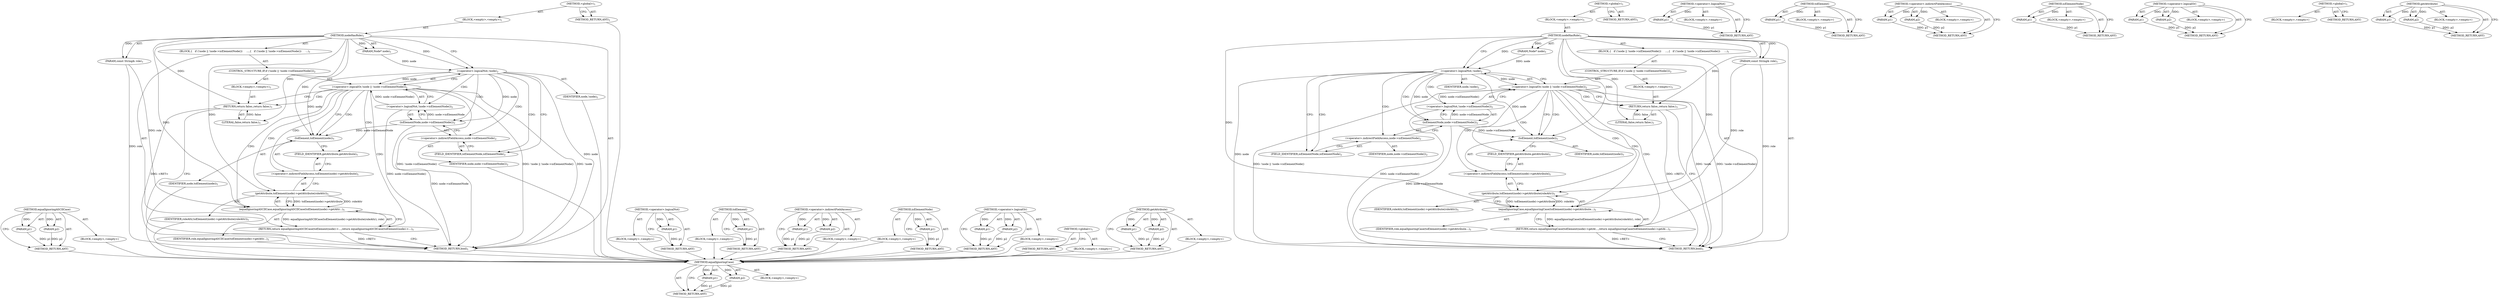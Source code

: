 digraph "getAttribute" {
vulnerable_72 [label=<(METHOD,equalIgnoringCase)>];
vulnerable_73 [label=<(PARAM,p1)>];
vulnerable_74 [label=<(PARAM,p2)>];
vulnerable_75 [label=<(BLOCK,&lt;empty&gt;,&lt;empty&gt;)>];
vulnerable_76 [label=<(METHOD_RETURN,ANY)>];
vulnerable_6 [label=<(METHOD,&lt;global&gt;)<SUB>1</SUB>>];
vulnerable_7 [label=<(BLOCK,&lt;empty&gt;,&lt;empty&gt;)<SUB>1</SUB>>];
vulnerable_8 [label=<(METHOD,nodeHasRole)<SUB>1</SUB>>];
vulnerable_9 [label=<(PARAM,Node* node)<SUB>1</SUB>>];
vulnerable_10 [label=<(PARAM,const String&amp; role)<SUB>1</SUB>>];
vulnerable_11 [label=<(BLOCK,{
   if (!node || !node-&gt;isElementNode())
     ...,{
   if (!node || !node-&gt;isElementNode())
     ...)<SUB>1</SUB>>];
vulnerable_12 [label=<(CONTROL_STRUCTURE,IF,if (!node || !node-&gt;isElementNode()))<SUB>2</SUB>>];
vulnerable_13 [label=<(&lt;operator&gt;.logicalOr,!node || !node-&gt;isElementNode())<SUB>2</SUB>>];
vulnerable_14 [label=<(&lt;operator&gt;.logicalNot,!node)<SUB>2</SUB>>];
vulnerable_15 [label=<(IDENTIFIER,node,!node)<SUB>2</SUB>>];
vulnerable_16 [label=<(&lt;operator&gt;.logicalNot,!node-&gt;isElementNode())<SUB>2</SUB>>];
vulnerable_17 [label=<(isElementNode,node-&gt;isElementNode())<SUB>2</SUB>>];
vulnerable_18 [label=<(&lt;operator&gt;.indirectFieldAccess,node-&gt;isElementNode)<SUB>2</SUB>>];
vulnerable_19 [label=<(IDENTIFIER,node,node-&gt;isElementNode())<SUB>2</SUB>>];
vulnerable_20 [label=<(FIELD_IDENTIFIER,isElementNode,isElementNode)<SUB>2</SUB>>];
vulnerable_21 [label=<(BLOCK,&lt;empty&gt;,&lt;empty&gt;)<SUB>3</SUB>>];
vulnerable_22 [label=<(RETURN,return false;,return false;)<SUB>3</SUB>>];
vulnerable_23 [label=<(LITERAL,false,return false;)<SUB>3</SUB>>];
vulnerable_24 [label=<(RETURN,return equalIgnoringCase(toElement(node)-&gt;getAt...,return equalIgnoringCase(toElement(node)-&gt;getAt...)<SUB>5</SUB>>];
vulnerable_25 [label=<(equalIgnoringCase,equalIgnoringCase(toElement(node)-&gt;getAttribute...)<SUB>5</SUB>>];
vulnerable_26 [label=<(getAttribute,toElement(node)-&gt;getAttribute(roleAttr))<SUB>5</SUB>>];
vulnerable_27 [label=<(&lt;operator&gt;.indirectFieldAccess,toElement(node)-&gt;getAttribute)<SUB>5</SUB>>];
vulnerable_28 [label=<(toElement,toElement(node))<SUB>5</SUB>>];
vulnerable_29 [label=<(IDENTIFIER,node,toElement(node))<SUB>5</SUB>>];
vulnerable_30 [label=<(FIELD_IDENTIFIER,getAttribute,getAttribute)<SUB>5</SUB>>];
vulnerable_31 [label=<(IDENTIFIER,roleAttr,toElement(node)-&gt;getAttribute(roleAttr))<SUB>5</SUB>>];
vulnerable_32 [label=<(IDENTIFIER,role,equalIgnoringCase(toElement(node)-&gt;getAttribute...)<SUB>5</SUB>>];
vulnerable_33 [label=<(METHOD_RETURN,bool)<SUB>1</SUB>>];
vulnerable_35 [label=<(METHOD_RETURN,ANY)<SUB>1</SUB>>];
vulnerable_59 [label=<(METHOD,&lt;operator&gt;.logicalNot)>];
vulnerable_60 [label=<(PARAM,p1)>];
vulnerable_61 [label=<(BLOCK,&lt;empty&gt;,&lt;empty&gt;)>];
vulnerable_62 [label=<(METHOD_RETURN,ANY)>];
vulnerable_82 [label=<(METHOD,toElement)>];
vulnerable_83 [label=<(PARAM,p1)>];
vulnerable_84 [label=<(BLOCK,&lt;empty&gt;,&lt;empty&gt;)>];
vulnerable_85 [label=<(METHOD_RETURN,ANY)>];
vulnerable_67 [label=<(METHOD,&lt;operator&gt;.indirectFieldAccess)>];
vulnerable_68 [label=<(PARAM,p1)>];
vulnerable_69 [label=<(PARAM,p2)>];
vulnerable_70 [label=<(BLOCK,&lt;empty&gt;,&lt;empty&gt;)>];
vulnerable_71 [label=<(METHOD_RETURN,ANY)>];
vulnerable_63 [label=<(METHOD,isElementNode)>];
vulnerable_64 [label=<(PARAM,p1)>];
vulnerable_65 [label=<(BLOCK,&lt;empty&gt;,&lt;empty&gt;)>];
vulnerable_66 [label=<(METHOD_RETURN,ANY)>];
vulnerable_54 [label=<(METHOD,&lt;operator&gt;.logicalOr)>];
vulnerable_55 [label=<(PARAM,p1)>];
vulnerable_56 [label=<(PARAM,p2)>];
vulnerable_57 [label=<(BLOCK,&lt;empty&gt;,&lt;empty&gt;)>];
vulnerable_58 [label=<(METHOD_RETURN,ANY)>];
vulnerable_48 [label=<(METHOD,&lt;global&gt;)<SUB>1</SUB>>];
vulnerable_49 [label=<(BLOCK,&lt;empty&gt;,&lt;empty&gt;)>];
vulnerable_50 [label=<(METHOD_RETURN,ANY)>];
vulnerable_77 [label=<(METHOD,getAttribute)>];
vulnerable_78 [label=<(PARAM,p1)>];
vulnerable_79 [label=<(PARAM,p2)>];
vulnerable_80 [label=<(BLOCK,&lt;empty&gt;,&lt;empty&gt;)>];
vulnerable_81 [label=<(METHOD_RETURN,ANY)>];
fixed_72 [label=<(METHOD,equalIgnoringASCIICase)>];
fixed_73 [label=<(PARAM,p1)>];
fixed_74 [label=<(PARAM,p2)>];
fixed_75 [label=<(BLOCK,&lt;empty&gt;,&lt;empty&gt;)>];
fixed_76 [label=<(METHOD_RETURN,ANY)>];
fixed_6 [label=<(METHOD,&lt;global&gt;)<SUB>1</SUB>>];
fixed_7 [label=<(BLOCK,&lt;empty&gt;,&lt;empty&gt;)<SUB>1</SUB>>];
fixed_8 [label=<(METHOD,nodeHasRole)<SUB>1</SUB>>];
fixed_9 [label=<(PARAM,Node* node)<SUB>1</SUB>>];
fixed_10 [label=<(PARAM,const String&amp; role)<SUB>1</SUB>>];
fixed_11 [label=<(BLOCK,{
   if (!node || !node-&gt;isElementNode())
     ...,{
   if (!node || !node-&gt;isElementNode())
     ...)<SUB>1</SUB>>];
fixed_12 [label=<(CONTROL_STRUCTURE,IF,if (!node || !node-&gt;isElementNode()))<SUB>2</SUB>>];
fixed_13 [label=<(&lt;operator&gt;.logicalOr,!node || !node-&gt;isElementNode())<SUB>2</SUB>>];
fixed_14 [label=<(&lt;operator&gt;.logicalNot,!node)<SUB>2</SUB>>];
fixed_15 [label=<(IDENTIFIER,node,!node)<SUB>2</SUB>>];
fixed_16 [label=<(&lt;operator&gt;.logicalNot,!node-&gt;isElementNode())<SUB>2</SUB>>];
fixed_17 [label=<(isElementNode,node-&gt;isElementNode())<SUB>2</SUB>>];
fixed_18 [label=<(&lt;operator&gt;.indirectFieldAccess,node-&gt;isElementNode)<SUB>2</SUB>>];
fixed_19 [label=<(IDENTIFIER,node,node-&gt;isElementNode())<SUB>2</SUB>>];
fixed_20 [label=<(FIELD_IDENTIFIER,isElementNode,isElementNode)<SUB>2</SUB>>];
fixed_21 [label=<(BLOCK,&lt;empty&gt;,&lt;empty&gt;)<SUB>3</SUB>>];
fixed_22 [label=<(RETURN,return false;,return false;)<SUB>3</SUB>>];
fixed_23 [label=<(LITERAL,false,return false;)<SUB>3</SUB>>];
fixed_24 [label=<(RETURN,return equalIgnoringASCIICase(toElement(node)-&gt;...,return equalIgnoringASCIICase(toElement(node)-&gt;...)<SUB>5</SUB>>];
fixed_25 [label=<(equalIgnoringASCIICase,equalIgnoringASCIICase(toElement(node)-&gt;getAttr...)<SUB>5</SUB>>];
fixed_26 [label=<(getAttribute,toElement(node)-&gt;getAttribute(roleAttr))<SUB>5</SUB>>];
fixed_27 [label=<(&lt;operator&gt;.indirectFieldAccess,toElement(node)-&gt;getAttribute)<SUB>5</SUB>>];
fixed_28 [label=<(toElement,toElement(node))<SUB>5</SUB>>];
fixed_29 [label=<(IDENTIFIER,node,toElement(node))<SUB>5</SUB>>];
fixed_30 [label=<(FIELD_IDENTIFIER,getAttribute,getAttribute)<SUB>5</SUB>>];
fixed_31 [label=<(IDENTIFIER,roleAttr,toElement(node)-&gt;getAttribute(roleAttr))<SUB>5</SUB>>];
fixed_32 [label=<(IDENTIFIER,role,equalIgnoringASCIICase(toElement(node)-&gt;getAttr...)<SUB>5</SUB>>];
fixed_33 [label=<(METHOD_RETURN,bool)<SUB>1</SUB>>];
fixed_35 [label=<(METHOD_RETURN,ANY)<SUB>1</SUB>>];
fixed_59 [label=<(METHOD,&lt;operator&gt;.logicalNot)>];
fixed_60 [label=<(PARAM,p1)>];
fixed_61 [label=<(BLOCK,&lt;empty&gt;,&lt;empty&gt;)>];
fixed_62 [label=<(METHOD_RETURN,ANY)>];
fixed_82 [label=<(METHOD,toElement)>];
fixed_83 [label=<(PARAM,p1)>];
fixed_84 [label=<(BLOCK,&lt;empty&gt;,&lt;empty&gt;)>];
fixed_85 [label=<(METHOD_RETURN,ANY)>];
fixed_67 [label=<(METHOD,&lt;operator&gt;.indirectFieldAccess)>];
fixed_68 [label=<(PARAM,p1)>];
fixed_69 [label=<(PARAM,p2)>];
fixed_70 [label=<(BLOCK,&lt;empty&gt;,&lt;empty&gt;)>];
fixed_71 [label=<(METHOD_RETURN,ANY)>];
fixed_63 [label=<(METHOD,isElementNode)>];
fixed_64 [label=<(PARAM,p1)>];
fixed_65 [label=<(BLOCK,&lt;empty&gt;,&lt;empty&gt;)>];
fixed_66 [label=<(METHOD_RETURN,ANY)>];
fixed_54 [label=<(METHOD,&lt;operator&gt;.logicalOr)>];
fixed_55 [label=<(PARAM,p1)>];
fixed_56 [label=<(PARAM,p2)>];
fixed_57 [label=<(BLOCK,&lt;empty&gt;,&lt;empty&gt;)>];
fixed_58 [label=<(METHOD_RETURN,ANY)>];
fixed_48 [label=<(METHOD,&lt;global&gt;)<SUB>1</SUB>>];
fixed_49 [label=<(BLOCK,&lt;empty&gt;,&lt;empty&gt;)>];
fixed_50 [label=<(METHOD_RETURN,ANY)>];
fixed_77 [label=<(METHOD,getAttribute)>];
fixed_78 [label=<(PARAM,p1)>];
fixed_79 [label=<(PARAM,p2)>];
fixed_80 [label=<(BLOCK,&lt;empty&gt;,&lt;empty&gt;)>];
fixed_81 [label=<(METHOD_RETURN,ANY)>];
vulnerable_72 -> vulnerable_73  [key=0, label="AST: "];
vulnerable_72 -> vulnerable_73  [key=1, label="DDG: "];
vulnerable_72 -> vulnerable_75  [key=0, label="AST: "];
vulnerable_72 -> vulnerable_74  [key=0, label="AST: "];
vulnerable_72 -> vulnerable_74  [key=1, label="DDG: "];
vulnerable_72 -> vulnerable_76  [key=0, label="AST: "];
vulnerable_72 -> vulnerable_76  [key=1, label="CFG: "];
vulnerable_73 -> vulnerable_76  [key=0, label="DDG: p1"];
vulnerable_74 -> vulnerable_76  [key=0, label="DDG: p2"];
vulnerable_6 -> vulnerable_7  [key=0, label="AST: "];
vulnerable_6 -> vulnerable_35  [key=0, label="AST: "];
vulnerable_6 -> vulnerable_35  [key=1, label="CFG: "];
vulnerable_7 -> vulnerable_8  [key=0, label="AST: "];
vulnerable_8 -> vulnerable_9  [key=0, label="AST: "];
vulnerable_8 -> vulnerable_9  [key=1, label="DDG: "];
vulnerable_8 -> vulnerable_10  [key=0, label="AST: "];
vulnerable_8 -> vulnerable_10  [key=1, label="DDG: "];
vulnerable_8 -> vulnerable_11  [key=0, label="AST: "];
vulnerable_8 -> vulnerable_33  [key=0, label="AST: "];
vulnerable_8 -> vulnerable_14  [key=0, label="CFG: "];
vulnerable_8 -> vulnerable_14  [key=1, label="DDG: "];
vulnerable_8 -> vulnerable_22  [key=0, label="DDG: "];
vulnerable_8 -> vulnerable_25  [key=0, label="DDG: "];
vulnerable_8 -> vulnerable_23  [key=0, label="DDG: "];
vulnerable_8 -> vulnerable_26  [key=0, label="DDG: "];
vulnerable_8 -> vulnerable_28  [key=0, label="DDG: "];
vulnerable_9 -> vulnerable_14  [key=0, label="DDG: node"];
vulnerable_10 -> vulnerable_33  [key=0, label="DDG: role"];
vulnerable_10 -> vulnerable_25  [key=0, label="DDG: role"];
vulnerable_11 -> vulnerable_12  [key=0, label="AST: "];
vulnerable_11 -> vulnerable_24  [key=0, label="AST: "];
vulnerable_12 -> vulnerable_13  [key=0, label="AST: "];
vulnerable_12 -> vulnerable_21  [key=0, label="AST: "];
vulnerable_13 -> vulnerable_14  [key=0, label="AST: "];
vulnerable_13 -> vulnerable_16  [key=0, label="AST: "];
vulnerable_13 -> vulnerable_22  [key=0, label="CFG: "];
vulnerable_13 -> vulnerable_22  [key=1, label="CDG: "];
vulnerable_13 -> vulnerable_28  [key=0, label="CFG: "];
vulnerable_13 -> vulnerable_28  [key=1, label="CDG: "];
vulnerable_13 -> vulnerable_33  [key=0, label="DDG: !node"];
vulnerable_13 -> vulnerable_33  [key=1, label="DDG: !node-&gt;isElementNode()"];
vulnerable_13 -> vulnerable_33  [key=2, label="DDG: !node || !node-&gt;isElementNode()"];
vulnerable_13 -> vulnerable_24  [key=0, label="CDG: "];
vulnerable_13 -> vulnerable_30  [key=0, label="CDG: "];
vulnerable_13 -> vulnerable_26  [key=0, label="CDG: "];
vulnerable_13 -> vulnerable_25  [key=0, label="CDG: "];
vulnerable_13 -> vulnerable_27  [key=0, label="CDG: "];
vulnerable_14 -> vulnerable_15  [key=0, label="AST: "];
vulnerable_14 -> vulnerable_13  [key=0, label="CFG: "];
vulnerable_14 -> vulnerable_13  [key=1, label="DDG: node"];
vulnerable_14 -> vulnerable_20  [key=0, label="CFG: "];
vulnerable_14 -> vulnerable_20  [key=1, label="CDG: "];
vulnerable_14 -> vulnerable_33  [key=0, label="DDG: node"];
vulnerable_14 -> vulnerable_17  [key=0, label="DDG: node"];
vulnerable_14 -> vulnerable_17  [key=1, label="CDG: "];
vulnerable_14 -> vulnerable_28  [key=0, label="DDG: node"];
vulnerable_14 -> vulnerable_16  [key=0, label="CDG: "];
vulnerable_14 -> vulnerable_18  [key=0, label="CDG: "];
vulnerable_16 -> vulnerable_17  [key=0, label="AST: "];
vulnerable_16 -> vulnerable_13  [key=0, label="CFG: "];
vulnerable_16 -> vulnerable_13  [key=1, label="DDG: node-&gt;isElementNode()"];
vulnerable_16 -> vulnerable_33  [key=0, label="DDG: node-&gt;isElementNode()"];
vulnerable_17 -> vulnerable_18  [key=0, label="AST: "];
vulnerable_17 -> vulnerable_16  [key=0, label="CFG: "];
vulnerable_17 -> vulnerable_16  [key=1, label="DDG: node-&gt;isElementNode"];
vulnerable_17 -> vulnerable_33  [key=0, label="DDG: node-&gt;isElementNode"];
vulnerable_17 -> vulnerable_28  [key=0, label="DDG: node-&gt;isElementNode"];
vulnerable_18 -> vulnerable_19  [key=0, label="AST: "];
vulnerable_18 -> vulnerable_20  [key=0, label="AST: "];
vulnerable_18 -> vulnerable_17  [key=0, label="CFG: "];
vulnerable_20 -> vulnerable_18  [key=0, label="CFG: "];
vulnerable_21 -> vulnerable_22  [key=0, label="AST: "];
vulnerable_22 -> vulnerable_23  [key=0, label="AST: "];
vulnerable_22 -> vulnerable_33  [key=0, label="CFG: "];
vulnerable_22 -> vulnerable_33  [key=1, label="DDG: &lt;RET&gt;"];
vulnerable_23 -> vulnerable_22  [key=0, label="DDG: false"];
vulnerable_24 -> vulnerable_25  [key=0, label="AST: "];
vulnerable_24 -> vulnerable_33  [key=0, label="CFG: "];
vulnerable_24 -> vulnerable_33  [key=1, label="DDG: &lt;RET&gt;"];
vulnerable_25 -> vulnerable_26  [key=0, label="AST: "];
vulnerable_25 -> vulnerable_32  [key=0, label="AST: "];
vulnerable_25 -> vulnerable_24  [key=0, label="CFG: "];
vulnerable_25 -> vulnerable_24  [key=1, label="DDG: equalIgnoringCase(toElement(node)-&gt;getAttribute(roleAttr), role)"];
vulnerable_26 -> vulnerable_27  [key=0, label="AST: "];
vulnerable_26 -> vulnerable_31  [key=0, label="AST: "];
vulnerable_26 -> vulnerable_25  [key=0, label="CFG: "];
vulnerable_26 -> vulnerable_25  [key=1, label="DDG: toElement(node)-&gt;getAttribute"];
vulnerable_26 -> vulnerable_25  [key=2, label="DDG: roleAttr"];
vulnerable_27 -> vulnerable_28  [key=0, label="AST: "];
vulnerable_27 -> vulnerable_30  [key=0, label="AST: "];
vulnerable_27 -> vulnerable_26  [key=0, label="CFG: "];
vulnerable_28 -> vulnerable_29  [key=0, label="AST: "];
vulnerable_28 -> vulnerable_30  [key=0, label="CFG: "];
vulnerable_30 -> vulnerable_27  [key=0, label="CFG: "];
vulnerable_59 -> vulnerable_60  [key=0, label="AST: "];
vulnerable_59 -> vulnerable_60  [key=1, label="DDG: "];
vulnerable_59 -> vulnerable_61  [key=0, label="AST: "];
vulnerable_59 -> vulnerable_62  [key=0, label="AST: "];
vulnerable_59 -> vulnerable_62  [key=1, label="CFG: "];
vulnerable_60 -> vulnerable_62  [key=0, label="DDG: p1"];
vulnerable_82 -> vulnerable_83  [key=0, label="AST: "];
vulnerable_82 -> vulnerable_83  [key=1, label="DDG: "];
vulnerable_82 -> vulnerable_84  [key=0, label="AST: "];
vulnerable_82 -> vulnerable_85  [key=0, label="AST: "];
vulnerable_82 -> vulnerable_85  [key=1, label="CFG: "];
vulnerable_83 -> vulnerable_85  [key=0, label="DDG: p1"];
vulnerable_67 -> vulnerable_68  [key=0, label="AST: "];
vulnerable_67 -> vulnerable_68  [key=1, label="DDG: "];
vulnerable_67 -> vulnerable_70  [key=0, label="AST: "];
vulnerable_67 -> vulnerable_69  [key=0, label="AST: "];
vulnerable_67 -> vulnerable_69  [key=1, label="DDG: "];
vulnerable_67 -> vulnerable_71  [key=0, label="AST: "];
vulnerable_67 -> vulnerable_71  [key=1, label="CFG: "];
vulnerable_68 -> vulnerable_71  [key=0, label="DDG: p1"];
vulnerable_69 -> vulnerable_71  [key=0, label="DDG: p2"];
vulnerable_63 -> vulnerable_64  [key=0, label="AST: "];
vulnerable_63 -> vulnerable_64  [key=1, label="DDG: "];
vulnerable_63 -> vulnerable_65  [key=0, label="AST: "];
vulnerable_63 -> vulnerable_66  [key=0, label="AST: "];
vulnerable_63 -> vulnerable_66  [key=1, label="CFG: "];
vulnerable_64 -> vulnerable_66  [key=0, label="DDG: p1"];
vulnerable_54 -> vulnerable_55  [key=0, label="AST: "];
vulnerable_54 -> vulnerable_55  [key=1, label="DDG: "];
vulnerable_54 -> vulnerable_57  [key=0, label="AST: "];
vulnerable_54 -> vulnerable_56  [key=0, label="AST: "];
vulnerable_54 -> vulnerable_56  [key=1, label="DDG: "];
vulnerable_54 -> vulnerable_58  [key=0, label="AST: "];
vulnerable_54 -> vulnerable_58  [key=1, label="CFG: "];
vulnerable_55 -> vulnerable_58  [key=0, label="DDG: p1"];
vulnerable_56 -> vulnerable_58  [key=0, label="DDG: p2"];
vulnerable_48 -> vulnerable_49  [key=0, label="AST: "];
vulnerable_48 -> vulnerable_50  [key=0, label="AST: "];
vulnerable_48 -> vulnerable_50  [key=1, label="CFG: "];
vulnerable_77 -> vulnerable_78  [key=0, label="AST: "];
vulnerable_77 -> vulnerable_78  [key=1, label="DDG: "];
vulnerable_77 -> vulnerable_80  [key=0, label="AST: "];
vulnerable_77 -> vulnerable_79  [key=0, label="AST: "];
vulnerable_77 -> vulnerable_79  [key=1, label="DDG: "];
vulnerable_77 -> vulnerable_81  [key=0, label="AST: "];
vulnerable_77 -> vulnerable_81  [key=1, label="CFG: "];
vulnerable_78 -> vulnerable_81  [key=0, label="DDG: p1"];
vulnerable_79 -> vulnerable_81  [key=0, label="DDG: p2"];
fixed_72 -> fixed_73  [key=0, label="AST: "];
fixed_72 -> fixed_73  [key=1, label="DDG: "];
fixed_72 -> fixed_75  [key=0, label="AST: "];
fixed_72 -> fixed_74  [key=0, label="AST: "];
fixed_72 -> fixed_74  [key=1, label="DDG: "];
fixed_72 -> fixed_76  [key=0, label="AST: "];
fixed_72 -> fixed_76  [key=1, label="CFG: "];
fixed_73 -> fixed_76  [key=0, label="DDG: p1"];
fixed_74 -> fixed_76  [key=0, label="DDG: p2"];
fixed_75 -> vulnerable_72  [key=0];
fixed_76 -> vulnerable_72  [key=0];
fixed_6 -> fixed_7  [key=0, label="AST: "];
fixed_6 -> fixed_35  [key=0, label="AST: "];
fixed_6 -> fixed_35  [key=1, label="CFG: "];
fixed_7 -> fixed_8  [key=0, label="AST: "];
fixed_8 -> fixed_9  [key=0, label="AST: "];
fixed_8 -> fixed_9  [key=1, label="DDG: "];
fixed_8 -> fixed_10  [key=0, label="AST: "];
fixed_8 -> fixed_10  [key=1, label="DDG: "];
fixed_8 -> fixed_11  [key=0, label="AST: "];
fixed_8 -> fixed_33  [key=0, label="AST: "];
fixed_8 -> fixed_14  [key=0, label="CFG: "];
fixed_8 -> fixed_14  [key=1, label="DDG: "];
fixed_8 -> fixed_22  [key=0, label="DDG: "];
fixed_8 -> fixed_25  [key=0, label="DDG: "];
fixed_8 -> fixed_23  [key=0, label="DDG: "];
fixed_8 -> fixed_26  [key=0, label="DDG: "];
fixed_8 -> fixed_28  [key=0, label="DDG: "];
fixed_9 -> fixed_14  [key=0, label="DDG: node"];
fixed_10 -> fixed_33  [key=0, label="DDG: role"];
fixed_10 -> fixed_25  [key=0, label="DDG: role"];
fixed_11 -> fixed_12  [key=0, label="AST: "];
fixed_11 -> fixed_24  [key=0, label="AST: "];
fixed_12 -> fixed_13  [key=0, label="AST: "];
fixed_12 -> fixed_21  [key=0, label="AST: "];
fixed_13 -> fixed_14  [key=0, label="AST: "];
fixed_13 -> fixed_16  [key=0, label="AST: "];
fixed_13 -> fixed_22  [key=0, label="CFG: "];
fixed_13 -> fixed_22  [key=1, label="CDG: "];
fixed_13 -> fixed_28  [key=0, label="CFG: "];
fixed_13 -> fixed_28  [key=1, label="CDG: "];
fixed_13 -> fixed_33  [key=0, label="DDG: !node"];
fixed_13 -> fixed_33  [key=1, label="DDG: !node-&gt;isElementNode()"];
fixed_13 -> fixed_33  [key=2, label="DDG: !node || !node-&gt;isElementNode()"];
fixed_13 -> fixed_24  [key=0, label="CDG: "];
fixed_13 -> fixed_30  [key=0, label="CDG: "];
fixed_13 -> fixed_26  [key=0, label="CDG: "];
fixed_13 -> fixed_25  [key=0, label="CDG: "];
fixed_13 -> fixed_27  [key=0, label="CDG: "];
fixed_14 -> fixed_15  [key=0, label="AST: "];
fixed_14 -> fixed_13  [key=0, label="CFG: "];
fixed_14 -> fixed_13  [key=1, label="DDG: node"];
fixed_14 -> fixed_20  [key=0, label="CFG: "];
fixed_14 -> fixed_20  [key=1, label="CDG: "];
fixed_14 -> fixed_33  [key=0, label="DDG: node"];
fixed_14 -> fixed_17  [key=0, label="DDG: node"];
fixed_14 -> fixed_17  [key=1, label="CDG: "];
fixed_14 -> fixed_28  [key=0, label="DDG: node"];
fixed_14 -> fixed_16  [key=0, label="CDG: "];
fixed_14 -> fixed_18  [key=0, label="CDG: "];
fixed_15 -> vulnerable_72  [key=0];
fixed_16 -> fixed_17  [key=0, label="AST: "];
fixed_16 -> fixed_13  [key=0, label="CFG: "];
fixed_16 -> fixed_13  [key=1, label="DDG: node-&gt;isElementNode()"];
fixed_16 -> fixed_33  [key=0, label="DDG: node-&gt;isElementNode()"];
fixed_17 -> fixed_18  [key=0, label="AST: "];
fixed_17 -> fixed_16  [key=0, label="CFG: "];
fixed_17 -> fixed_16  [key=1, label="DDG: node-&gt;isElementNode"];
fixed_17 -> fixed_33  [key=0, label="DDG: node-&gt;isElementNode"];
fixed_17 -> fixed_28  [key=0, label="DDG: node-&gt;isElementNode"];
fixed_18 -> fixed_19  [key=0, label="AST: "];
fixed_18 -> fixed_20  [key=0, label="AST: "];
fixed_18 -> fixed_17  [key=0, label="CFG: "];
fixed_19 -> vulnerable_72  [key=0];
fixed_20 -> fixed_18  [key=0, label="CFG: "];
fixed_21 -> fixed_22  [key=0, label="AST: "];
fixed_22 -> fixed_23  [key=0, label="AST: "];
fixed_22 -> fixed_33  [key=0, label="CFG: "];
fixed_22 -> fixed_33  [key=1, label="DDG: &lt;RET&gt;"];
fixed_23 -> fixed_22  [key=0, label="DDG: false"];
fixed_24 -> fixed_25  [key=0, label="AST: "];
fixed_24 -> fixed_33  [key=0, label="CFG: "];
fixed_24 -> fixed_33  [key=1, label="DDG: &lt;RET&gt;"];
fixed_25 -> fixed_26  [key=0, label="AST: "];
fixed_25 -> fixed_32  [key=0, label="AST: "];
fixed_25 -> fixed_24  [key=0, label="CFG: "];
fixed_25 -> fixed_24  [key=1, label="DDG: equalIgnoringASCIICase(toElement(node)-&gt;getAttribute(roleAttr), role)"];
fixed_26 -> fixed_27  [key=0, label="AST: "];
fixed_26 -> fixed_31  [key=0, label="AST: "];
fixed_26 -> fixed_25  [key=0, label="CFG: "];
fixed_26 -> fixed_25  [key=1, label="DDG: toElement(node)-&gt;getAttribute"];
fixed_26 -> fixed_25  [key=2, label="DDG: roleAttr"];
fixed_27 -> fixed_28  [key=0, label="AST: "];
fixed_27 -> fixed_30  [key=0, label="AST: "];
fixed_27 -> fixed_26  [key=0, label="CFG: "];
fixed_28 -> fixed_29  [key=0, label="AST: "];
fixed_28 -> fixed_30  [key=0, label="CFG: "];
fixed_29 -> vulnerable_72  [key=0];
fixed_30 -> fixed_27  [key=0, label="CFG: "];
fixed_31 -> vulnerable_72  [key=0];
fixed_32 -> vulnerable_72  [key=0];
fixed_33 -> vulnerable_72  [key=0];
fixed_35 -> vulnerable_72  [key=0];
fixed_59 -> fixed_60  [key=0, label="AST: "];
fixed_59 -> fixed_60  [key=1, label="DDG: "];
fixed_59 -> fixed_61  [key=0, label="AST: "];
fixed_59 -> fixed_62  [key=0, label="AST: "];
fixed_59 -> fixed_62  [key=1, label="CFG: "];
fixed_60 -> fixed_62  [key=0, label="DDG: p1"];
fixed_61 -> vulnerable_72  [key=0];
fixed_62 -> vulnerable_72  [key=0];
fixed_82 -> fixed_83  [key=0, label="AST: "];
fixed_82 -> fixed_83  [key=1, label="DDG: "];
fixed_82 -> fixed_84  [key=0, label="AST: "];
fixed_82 -> fixed_85  [key=0, label="AST: "];
fixed_82 -> fixed_85  [key=1, label="CFG: "];
fixed_83 -> fixed_85  [key=0, label="DDG: p1"];
fixed_84 -> vulnerable_72  [key=0];
fixed_85 -> vulnerable_72  [key=0];
fixed_67 -> fixed_68  [key=0, label="AST: "];
fixed_67 -> fixed_68  [key=1, label="DDG: "];
fixed_67 -> fixed_70  [key=0, label="AST: "];
fixed_67 -> fixed_69  [key=0, label="AST: "];
fixed_67 -> fixed_69  [key=1, label="DDG: "];
fixed_67 -> fixed_71  [key=0, label="AST: "];
fixed_67 -> fixed_71  [key=1, label="CFG: "];
fixed_68 -> fixed_71  [key=0, label="DDG: p1"];
fixed_69 -> fixed_71  [key=0, label="DDG: p2"];
fixed_70 -> vulnerable_72  [key=0];
fixed_71 -> vulnerable_72  [key=0];
fixed_63 -> fixed_64  [key=0, label="AST: "];
fixed_63 -> fixed_64  [key=1, label="DDG: "];
fixed_63 -> fixed_65  [key=0, label="AST: "];
fixed_63 -> fixed_66  [key=0, label="AST: "];
fixed_63 -> fixed_66  [key=1, label="CFG: "];
fixed_64 -> fixed_66  [key=0, label="DDG: p1"];
fixed_65 -> vulnerable_72  [key=0];
fixed_66 -> vulnerable_72  [key=0];
fixed_54 -> fixed_55  [key=0, label="AST: "];
fixed_54 -> fixed_55  [key=1, label="DDG: "];
fixed_54 -> fixed_57  [key=0, label="AST: "];
fixed_54 -> fixed_56  [key=0, label="AST: "];
fixed_54 -> fixed_56  [key=1, label="DDG: "];
fixed_54 -> fixed_58  [key=0, label="AST: "];
fixed_54 -> fixed_58  [key=1, label="CFG: "];
fixed_55 -> fixed_58  [key=0, label="DDG: p1"];
fixed_56 -> fixed_58  [key=0, label="DDG: p2"];
fixed_57 -> vulnerable_72  [key=0];
fixed_58 -> vulnerable_72  [key=0];
fixed_48 -> fixed_49  [key=0, label="AST: "];
fixed_48 -> fixed_50  [key=0, label="AST: "];
fixed_48 -> fixed_50  [key=1, label="CFG: "];
fixed_49 -> vulnerable_72  [key=0];
fixed_50 -> vulnerable_72  [key=0];
fixed_77 -> fixed_78  [key=0, label="AST: "];
fixed_77 -> fixed_78  [key=1, label="DDG: "];
fixed_77 -> fixed_80  [key=0, label="AST: "];
fixed_77 -> fixed_79  [key=0, label="AST: "];
fixed_77 -> fixed_79  [key=1, label="DDG: "];
fixed_77 -> fixed_81  [key=0, label="AST: "];
fixed_77 -> fixed_81  [key=1, label="CFG: "];
fixed_78 -> fixed_81  [key=0, label="DDG: p1"];
fixed_79 -> fixed_81  [key=0, label="DDG: p2"];
fixed_80 -> vulnerable_72  [key=0];
fixed_81 -> vulnerable_72  [key=0];
}
